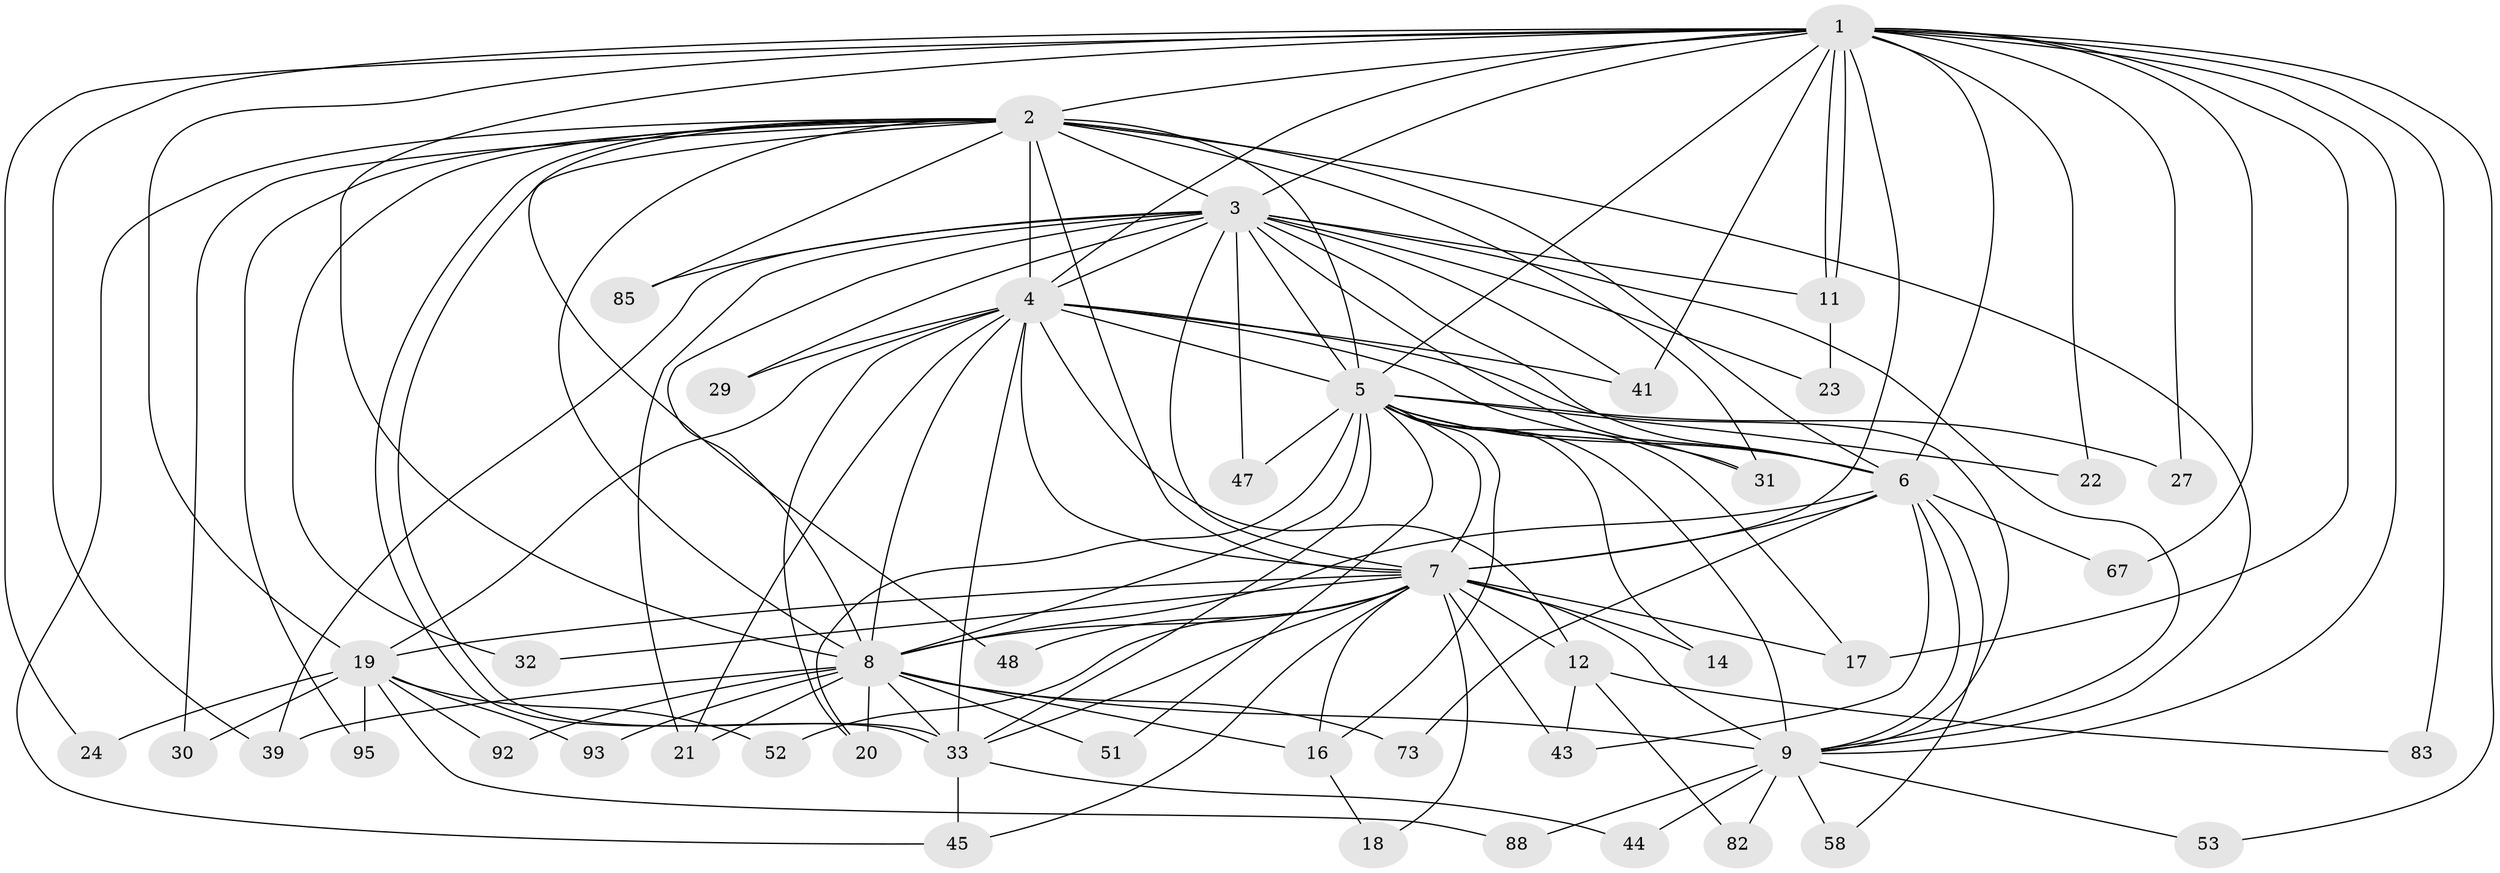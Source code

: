 // original degree distribution, {23: 0.021052631578947368, 20: 0.021052631578947368, 22: 0.021052631578947368, 24: 0.021052631578947368, 14: 0.010526315789473684, 15: 0.010526315789473684, 4: 0.09473684210526316, 7: 0.010526315789473684, 6: 0.021052631578947368, 2: 0.631578947368421, 3: 0.11578947368421053, 10: 0.010526315789473684, 5: 0.010526315789473684}
// Generated by graph-tools (version 1.1) at 2025/13/03/09/25 04:13:53]
// undirected, 47 vertices, 127 edges
graph export_dot {
graph [start="1"]
  node [color=gray90,style=filled];
  1 [super="+57+13"];
  2;
  3 [super="+56"];
  4 [super="+38+62+25+94+87+70+78+15+40"];
  5 [super="+36+64+61"];
  6;
  7 [super="+69+10+55+50"];
  8 [super="+37"];
  9;
  11 [super="+76"];
  12;
  14;
  16 [super="+34"];
  17 [super="+26"];
  18;
  19;
  20;
  21;
  22;
  23;
  24;
  27 [super="+54"];
  29;
  30;
  31 [super="+65"];
  32 [super="+59"];
  33 [super="+42"];
  39 [super="+79"];
  41;
  43 [super="+86+74"];
  44;
  45 [super="+63"];
  47;
  48;
  51;
  52;
  53;
  58;
  67;
  73;
  82;
  83;
  85;
  88;
  92;
  93;
  95;
  1 -- 2;
  1 -- 3;
  1 -- 4 [weight=2];
  1 -- 5;
  1 -- 6;
  1 -- 7 [weight=3];
  1 -- 8 [weight=2];
  1 -- 9;
  1 -- 11;
  1 -- 11;
  1 -- 17;
  1 -- 19;
  1 -- 22;
  1 -- 27 [weight=2];
  1 -- 39;
  1 -- 53;
  1 -- 67;
  1 -- 83;
  1 -- 24;
  1 -- 41;
  2 -- 3;
  2 -- 4 [weight=3];
  2 -- 5;
  2 -- 6;
  2 -- 7 [weight=2];
  2 -- 8;
  2 -- 9;
  2 -- 30;
  2 -- 32;
  2 -- 33;
  2 -- 33;
  2 -- 48;
  2 -- 85;
  2 -- 95;
  2 -- 45;
  2 -- 31;
  3 -- 4 [weight=4];
  3 -- 5;
  3 -- 6;
  3 -- 7 [weight=3];
  3 -- 8;
  3 -- 9;
  3 -- 21;
  3 -- 23;
  3 -- 29;
  3 -- 31;
  3 -- 39;
  3 -- 47;
  3 -- 85;
  3 -- 11;
  3 -- 41;
  4 -- 5;
  4 -- 6 [weight=2];
  4 -- 7 [weight=4];
  4 -- 8 [weight=3];
  4 -- 9;
  4 -- 12;
  4 -- 20;
  4 -- 29;
  4 -- 41;
  4 -- 33;
  4 -- 19;
  4 -- 21;
  5 -- 6;
  5 -- 7 [weight=5];
  5 -- 8 [weight=3];
  5 -- 9;
  5 -- 14;
  5 -- 17 [weight=3];
  5 -- 22;
  5 -- 27;
  5 -- 31;
  5 -- 47;
  5 -- 51;
  5 -- 33;
  5 -- 20;
  5 -- 16;
  6 -- 7 [weight=2];
  6 -- 8;
  6 -- 9;
  6 -- 43;
  6 -- 58;
  6 -- 67;
  6 -- 73;
  7 -- 8 [weight=2];
  7 -- 9 [weight=2];
  7 -- 14;
  7 -- 16 [weight=2];
  7 -- 32 [weight=2];
  7 -- 33;
  7 -- 43 [weight=2];
  7 -- 12 [weight=3];
  7 -- 45;
  7 -- 48;
  7 -- 18;
  7 -- 19;
  7 -- 52;
  7 -- 17;
  8 -- 9 [weight=2];
  8 -- 16;
  8 -- 20;
  8 -- 21;
  8 -- 51;
  8 -- 73;
  8 -- 92;
  8 -- 93;
  8 -- 33;
  8 -- 39;
  9 -- 44;
  9 -- 53;
  9 -- 58;
  9 -- 82;
  9 -- 88;
  11 -- 23;
  12 -- 82;
  12 -- 83;
  12 -- 43;
  16 -- 18;
  19 -- 24;
  19 -- 30;
  19 -- 52;
  19 -- 88;
  19 -- 92;
  19 -- 93;
  19 -- 95;
  33 -- 44;
  33 -- 45;
}
